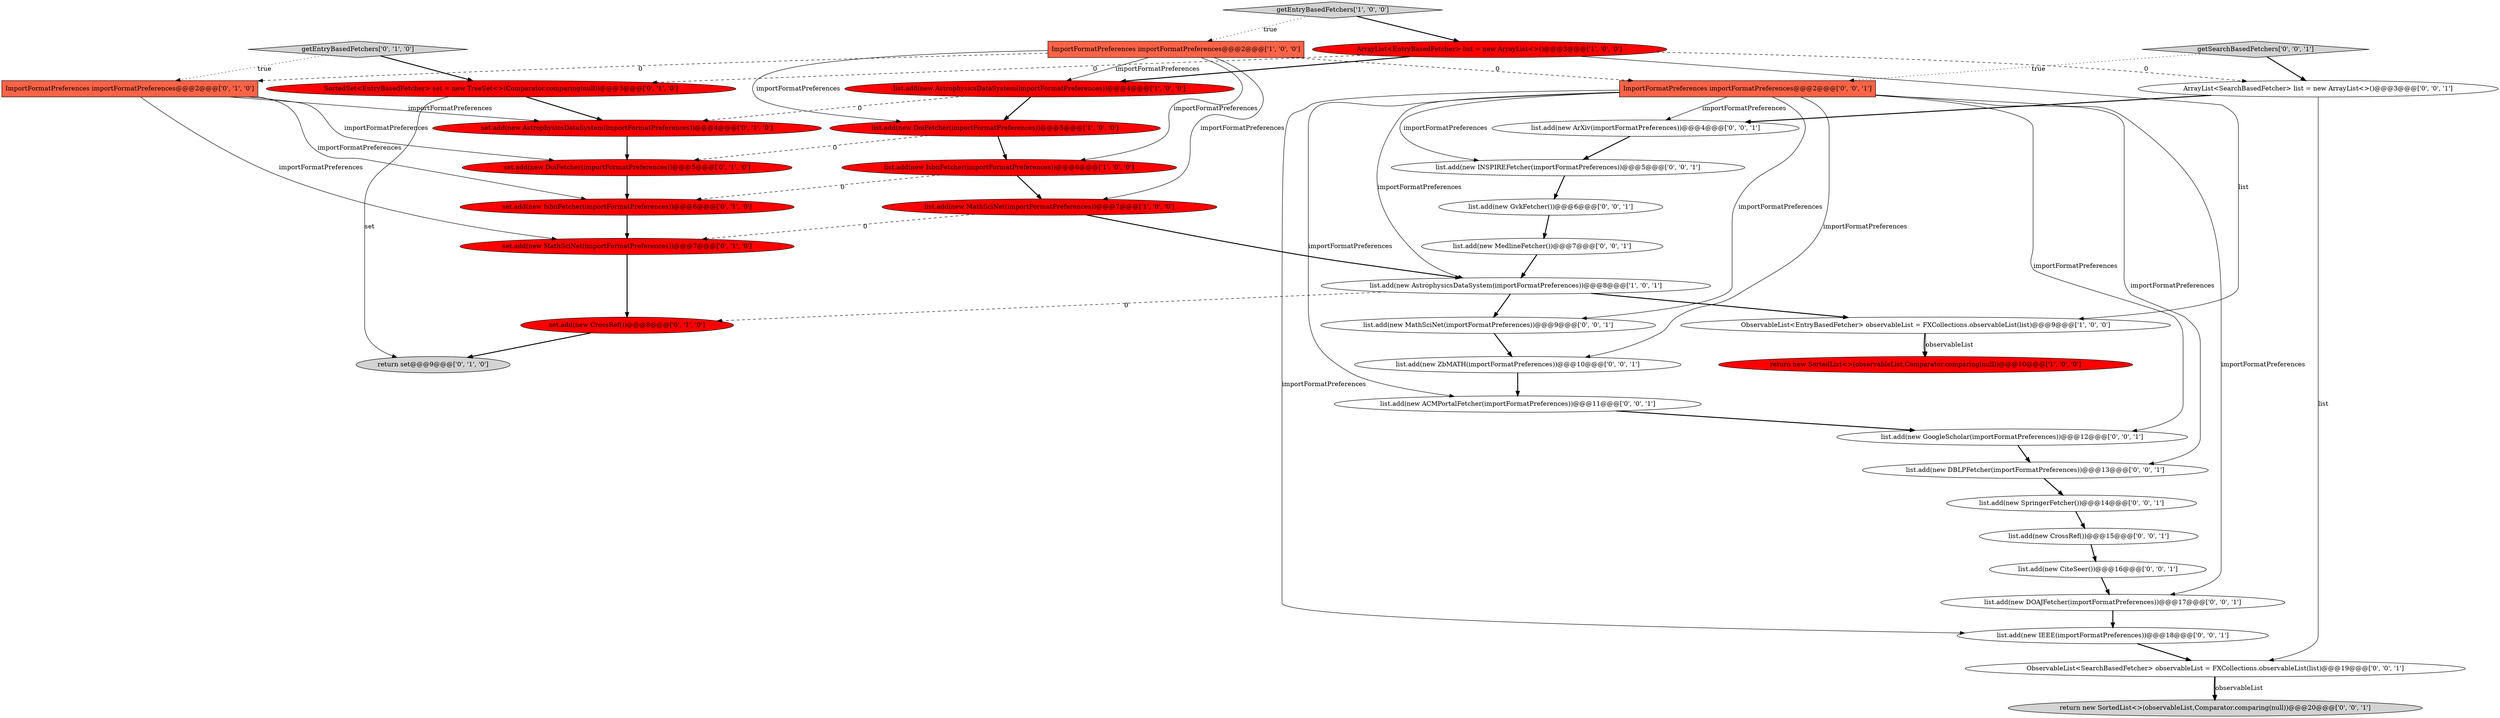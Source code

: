 digraph {
15 [style = filled, label = "ImportFormatPreferences importFormatPreferences@@@2@@@['0', '1', '0']", fillcolor = tomato, shape = box image = "AAA1AAABBB2BBB"];
27 [style = filled, label = "list.add(new ACMPortalFetcher(importFormatPreferences))@@@11@@@['0', '0', '1']", fillcolor = white, shape = ellipse image = "AAA0AAABBB3BBB"];
23 [style = filled, label = "ObservableList<SearchBasedFetcher> observableList = FXCollections.observableList(list)@@@19@@@['0', '0', '1']", fillcolor = white, shape = ellipse image = "AAA0AAABBB3BBB"];
30 [style = filled, label = "list.add(new IEEE(importFormatPreferences))@@@18@@@['0', '0', '1']", fillcolor = white, shape = ellipse image = "AAA0AAABBB3BBB"];
37 [style = filled, label = "getSearchBasedFetchers['0', '0', '1']", fillcolor = lightgray, shape = diamond image = "AAA0AAABBB3BBB"];
14 [style = filled, label = "getEntryBasedFetchers['0', '1', '0']", fillcolor = lightgray, shape = diamond image = "AAA0AAABBB2BBB"];
26 [style = filled, label = "list.add(new MedlineFetcher())@@@7@@@['0', '0', '1']", fillcolor = white, shape = ellipse image = "AAA0AAABBB3BBB"];
22 [style = filled, label = "list.add(new GoogleScholar(importFormatPreferences))@@@12@@@['0', '0', '1']", fillcolor = white, shape = ellipse image = "AAA0AAABBB3BBB"];
11 [style = filled, label = "return set@@@9@@@['0', '1', '0']", fillcolor = lightgray, shape = ellipse image = "AAA0AAABBB2BBB"];
33 [style = filled, label = "list.add(new ArXiv(importFormatPreferences))@@@4@@@['0', '0', '1']", fillcolor = white, shape = ellipse image = "AAA0AAABBB3BBB"];
4 [style = filled, label = "return new SortedList<>(observableList,Comparator.comparing(null))@@@10@@@['1', '0', '0']", fillcolor = red, shape = ellipse image = "AAA1AAABBB1BBB"];
18 [style = filled, label = "set.add(new DoiFetcher(importFormatPreferences))@@@5@@@['0', '1', '0']", fillcolor = red, shape = ellipse image = "AAA1AAABBB2BBB"];
12 [style = filled, label = "set.add(new MathSciNet(importFormatPreferences))@@@7@@@['0', '1', '0']", fillcolor = red, shape = ellipse image = "AAA1AAABBB2BBB"];
9 [style = filled, label = "ArrayList<EntryBasedFetcher> list = new ArrayList<>()@@@3@@@['1', '0', '0']", fillcolor = red, shape = ellipse image = "AAA1AAABBB1BBB"];
25 [style = filled, label = "list.add(new GvkFetcher())@@@6@@@['0', '0', '1']", fillcolor = white, shape = ellipse image = "AAA0AAABBB3BBB"];
3 [style = filled, label = "list.add(new DoiFetcher(importFormatPreferences))@@@5@@@['1', '0', '0']", fillcolor = red, shape = ellipse image = "AAA1AAABBB1BBB"];
19 [style = filled, label = "list.add(new DBLPFetcher(importFormatPreferences))@@@13@@@['0', '0', '1']", fillcolor = white, shape = ellipse image = "AAA0AAABBB3BBB"];
20 [style = filled, label = "list.add(new SpringerFetcher())@@@14@@@['0', '0', '1']", fillcolor = white, shape = ellipse image = "AAA0AAABBB3BBB"];
32 [style = filled, label = "list.add(new ZbMATH(importFormatPreferences))@@@10@@@['0', '0', '1']", fillcolor = white, shape = ellipse image = "AAA0AAABBB3BBB"];
5 [style = filled, label = "ImportFormatPreferences importFormatPreferences@@@2@@@['1', '0', '0']", fillcolor = tomato, shape = box image = "AAA1AAABBB1BBB"];
16 [style = filled, label = "set.add(new AstrophysicsDataSystem(importFormatPreferences))@@@4@@@['0', '1', '0']", fillcolor = red, shape = ellipse image = "AAA1AAABBB2BBB"];
29 [style = filled, label = "ImportFormatPreferences importFormatPreferences@@@2@@@['0', '0', '1']", fillcolor = tomato, shape = box image = "AAA0AAABBB3BBB"];
7 [style = filled, label = "list.add(new IsbnFetcher(importFormatPreferences))@@@6@@@['1', '0', '0']", fillcolor = red, shape = ellipse image = "AAA1AAABBB1BBB"];
0 [style = filled, label = "list.add(new MathSciNet(importFormatPreferences))@@@7@@@['1', '0', '0']", fillcolor = red, shape = ellipse image = "AAA1AAABBB1BBB"];
34 [style = filled, label = "list.add(new MathSciNet(importFormatPreferences))@@@9@@@['0', '0', '1']", fillcolor = white, shape = ellipse image = "AAA0AAABBB3BBB"];
10 [style = filled, label = "set.add(new CrossRef())@@@8@@@['0', '1', '0']", fillcolor = red, shape = ellipse image = "AAA1AAABBB2BBB"];
2 [style = filled, label = "list.add(new AstrophysicsDataSystem(importFormatPreferences))@@@8@@@['1', '0', '1']", fillcolor = white, shape = ellipse image = "AAA0AAABBB1BBB"];
28 [style = filled, label = "list.add(new CrossRef())@@@15@@@['0', '0', '1']", fillcolor = white, shape = ellipse image = "AAA0AAABBB3BBB"];
24 [style = filled, label = "return new SortedList<>(observableList,Comparator.comparing(null))@@@20@@@['0', '0', '1']", fillcolor = lightgray, shape = ellipse image = "AAA0AAABBB3BBB"];
31 [style = filled, label = "ArrayList<SearchBasedFetcher> list = new ArrayList<>()@@@3@@@['0', '0', '1']", fillcolor = white, shape = ellipse image = "AAA0AAABBB3BBB"];
8 [style = filled, label = "ObservableList<EntryBasedFetcher> observableList = FXCollections.observableList(list)@@@9@@@['1', '0', '0']", fillcolor = white, shape = ellipse image = "AAA0AAABBB1BBB"];
17 [style = filled, label = "SortedSet<EntryBasedFetcher> set = new TreeSet<>(Comparator.comparing(null))@@@3@@@['0', '1', '0']", fillcolor = red, shape = ellipse image = "AAA1AAABBB2BBB"];
1 [style = filled, label = "list.add(new AstrophysicsDataSystem(importFormatPreferences))@@@4@@@['1', '0', '0']", fillcolor = red, shape = ellipse image = "AAA1AAABBB1BBB"];
36 [style = filled, label = "list.add(new INSPIREFetcher(importFormatPreferences))@@@5@@@['0', '0', '1']", fillcolor = white, shape = ellipse image = "AAA0AAABBB3BBB"];
21 [style = filled, label = "list.add(new CiteSeer())@@@16@@@['0', '0', '1']", fillcolor = white, shape = ellipse image = "AAA0AAABBB3BBB"];
35 [style = filled, label = "list.add(new DOAJFetcher(importFormatPreferences))@@@17@@@['0', '0', '1']", fillcolor = white, shape = ellipse image = "AAA0AAABBB3BBB"];
6 [style = filled, label = "getEntryBasedFetchers['1', '0', '0']", fillcolor = lightgray, shape = diamond image = "AAA0AAABBB1BBB"];
13 [style = filled, label = "set.add(new IsbnFetcher(importFormatPreferences))@@@6@@@['0', '1', '0']", fillcolor = red, shape = ellipse image = "AAA1AAABBB2BBB"];
8->4 [style = solid, label="observableList"];
16->18 [style = bold, label=""];
15->12 [style = solid, label="importFormatPreferences"];
22->19 [style = bold, label=""];
29->32 [style = solid, label="importFormatPreferences"];
19->20 [style = bold, label=""];
3->18 [style = dashed, label="0"];
0->2 [style = bold, label=""];
5->3 [style = solid, label="importFormatPreferences"];
2->34 [style = bold, label=""];
20->28 [style = bold, label=""];
29->2 [style = solid, label="importFormatPreferences"];
29->33 [style = solid, label="importFormatPreferences"];
1->3 [style = bold, label=""];
30->23 [style = bold, label=""];
29->36 [style = solid, label="importFormatPreferences"];
14->17 [style = bold, label=""];
32->27 [style = bold, label=""];
7->0 [style = bold, label=""];
37->29 [style = dotted, label="true"];
5->29 [style = dashed, label="0"];
0->12 [style = dashed, label="0"];
5->7 [style = solid, label="importFormatPreferences"];
29->22 [style = solid, label="importFormatPreferences"];
5->1 [style = solid, label="importFormatPreferences"];
5->0 [style = solid, label="importFormatPreferences"];
27->22 [style = bold, label=""];
15->13 [style = solid, label="importFormatPreferences"];
2->10 [style = dashed, label="0"];
29->27 [style = solid, label="importFormatPreferences"];
26->2 [style = bold, label=""];
15->18 [style = solid, label="importFormatPreferences"];
29->34 [style = solid, label="importFormatPreferences"];
12->10 [style = bold, label=""];
36->25 [style = bold, label=""];
13->12 [style = bold, label=""];
28->21 [style = bold, label=""];
23->24 [style = bold, label=""];
9->8 [style = solid, label="list"];
6->5 [style = dotted, label="true"];
14->15 [style = dotted, label="true"];
3->7 [style = bold, label=""];
37->31 [style = bold, label=""];
9->31 [style = dashed, label="0"];
1->16 [style = dashed, label="0"];
31->33 [style = bold, label=""];
29->19 [style = solid, label="importFormatPreferences"];
33->36 [style = bold, label=""];
9->17 [style = dashed, label="0"];
25->26 [style = bold, label=""];
15->16 [style = solid, label="importFormatPreferences"];
7->13 [style = dashed, label="0"];
18->13 [style = bold, label=""];
17->11 [style = solid, label="set"];
23->24 [style = solid, label="observableList"];
34->32 [style = bold, label=""];
29->30 [style = solid, label="importFormatPreferences"];
29->35 [style = solid, label="importFormatPreferences"];
8->4 [style = bold, label=""];
6->9 [style = bold, label=""];
9->1 [style = bold, label=""];
21->35 [style = bold, label=""];
5->15 [style = dashed, label="0"];
35->30 [style = bold, label=""];
17->16 [style = bold, label=""];
31->23 [style = solid, label="list"];
2->8 [style = bold, label=""];
10->11 [style = bold, label=""];
}
